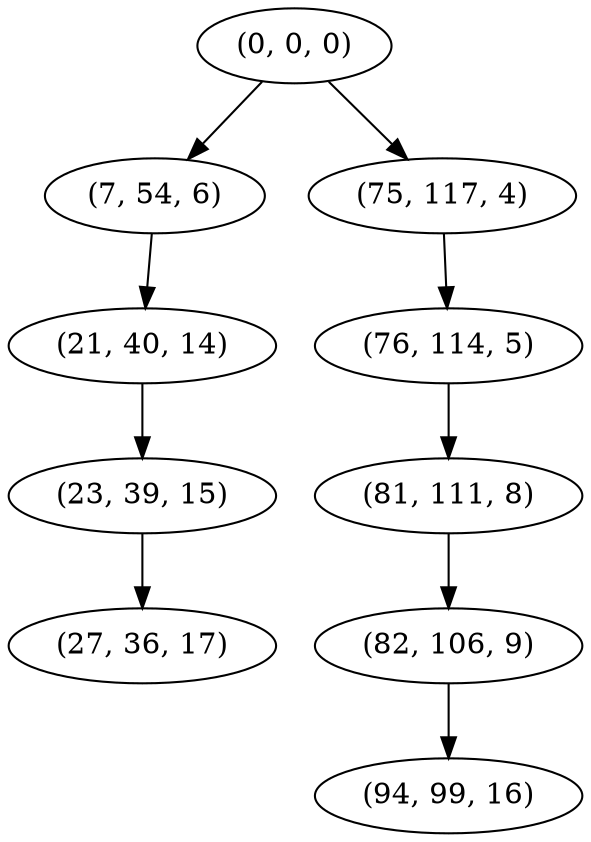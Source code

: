 digraph tree {
    "(0, 0, 0)";
    "(7, 54, 6)";
    "(21, 40, 14)";
    "(23, 39, 15)";
    "(27, 36, 17)";
    "(75, 117, 4)";
    "(76, 114, 5)";
    "(81, 111, 8)";
    "(82, 106, 9)";
    "(94, 99, 16)";
    "(0, 0, 0)" -> "(7, 54, 6)";
    "(0, 0, 0)" -> "(75, 117, 4)";
    "(7, 54, 6)" -> "(21, 40, 14)";
    "(21, 40, 14)" -> "(23, 39, 15)";
    "(23, 39, 15)" -> "(27, 36, 17)";
    "(75, 117, 4)" -> "(76, 114, 5)";
    "(76, 114, 5)" -> "(81, 111, 8)";
    "(81, 111, 8)" -> "(82, 106, 9)";
    "(82, 106, 9)" -> "(94, 99, 16)";
}

